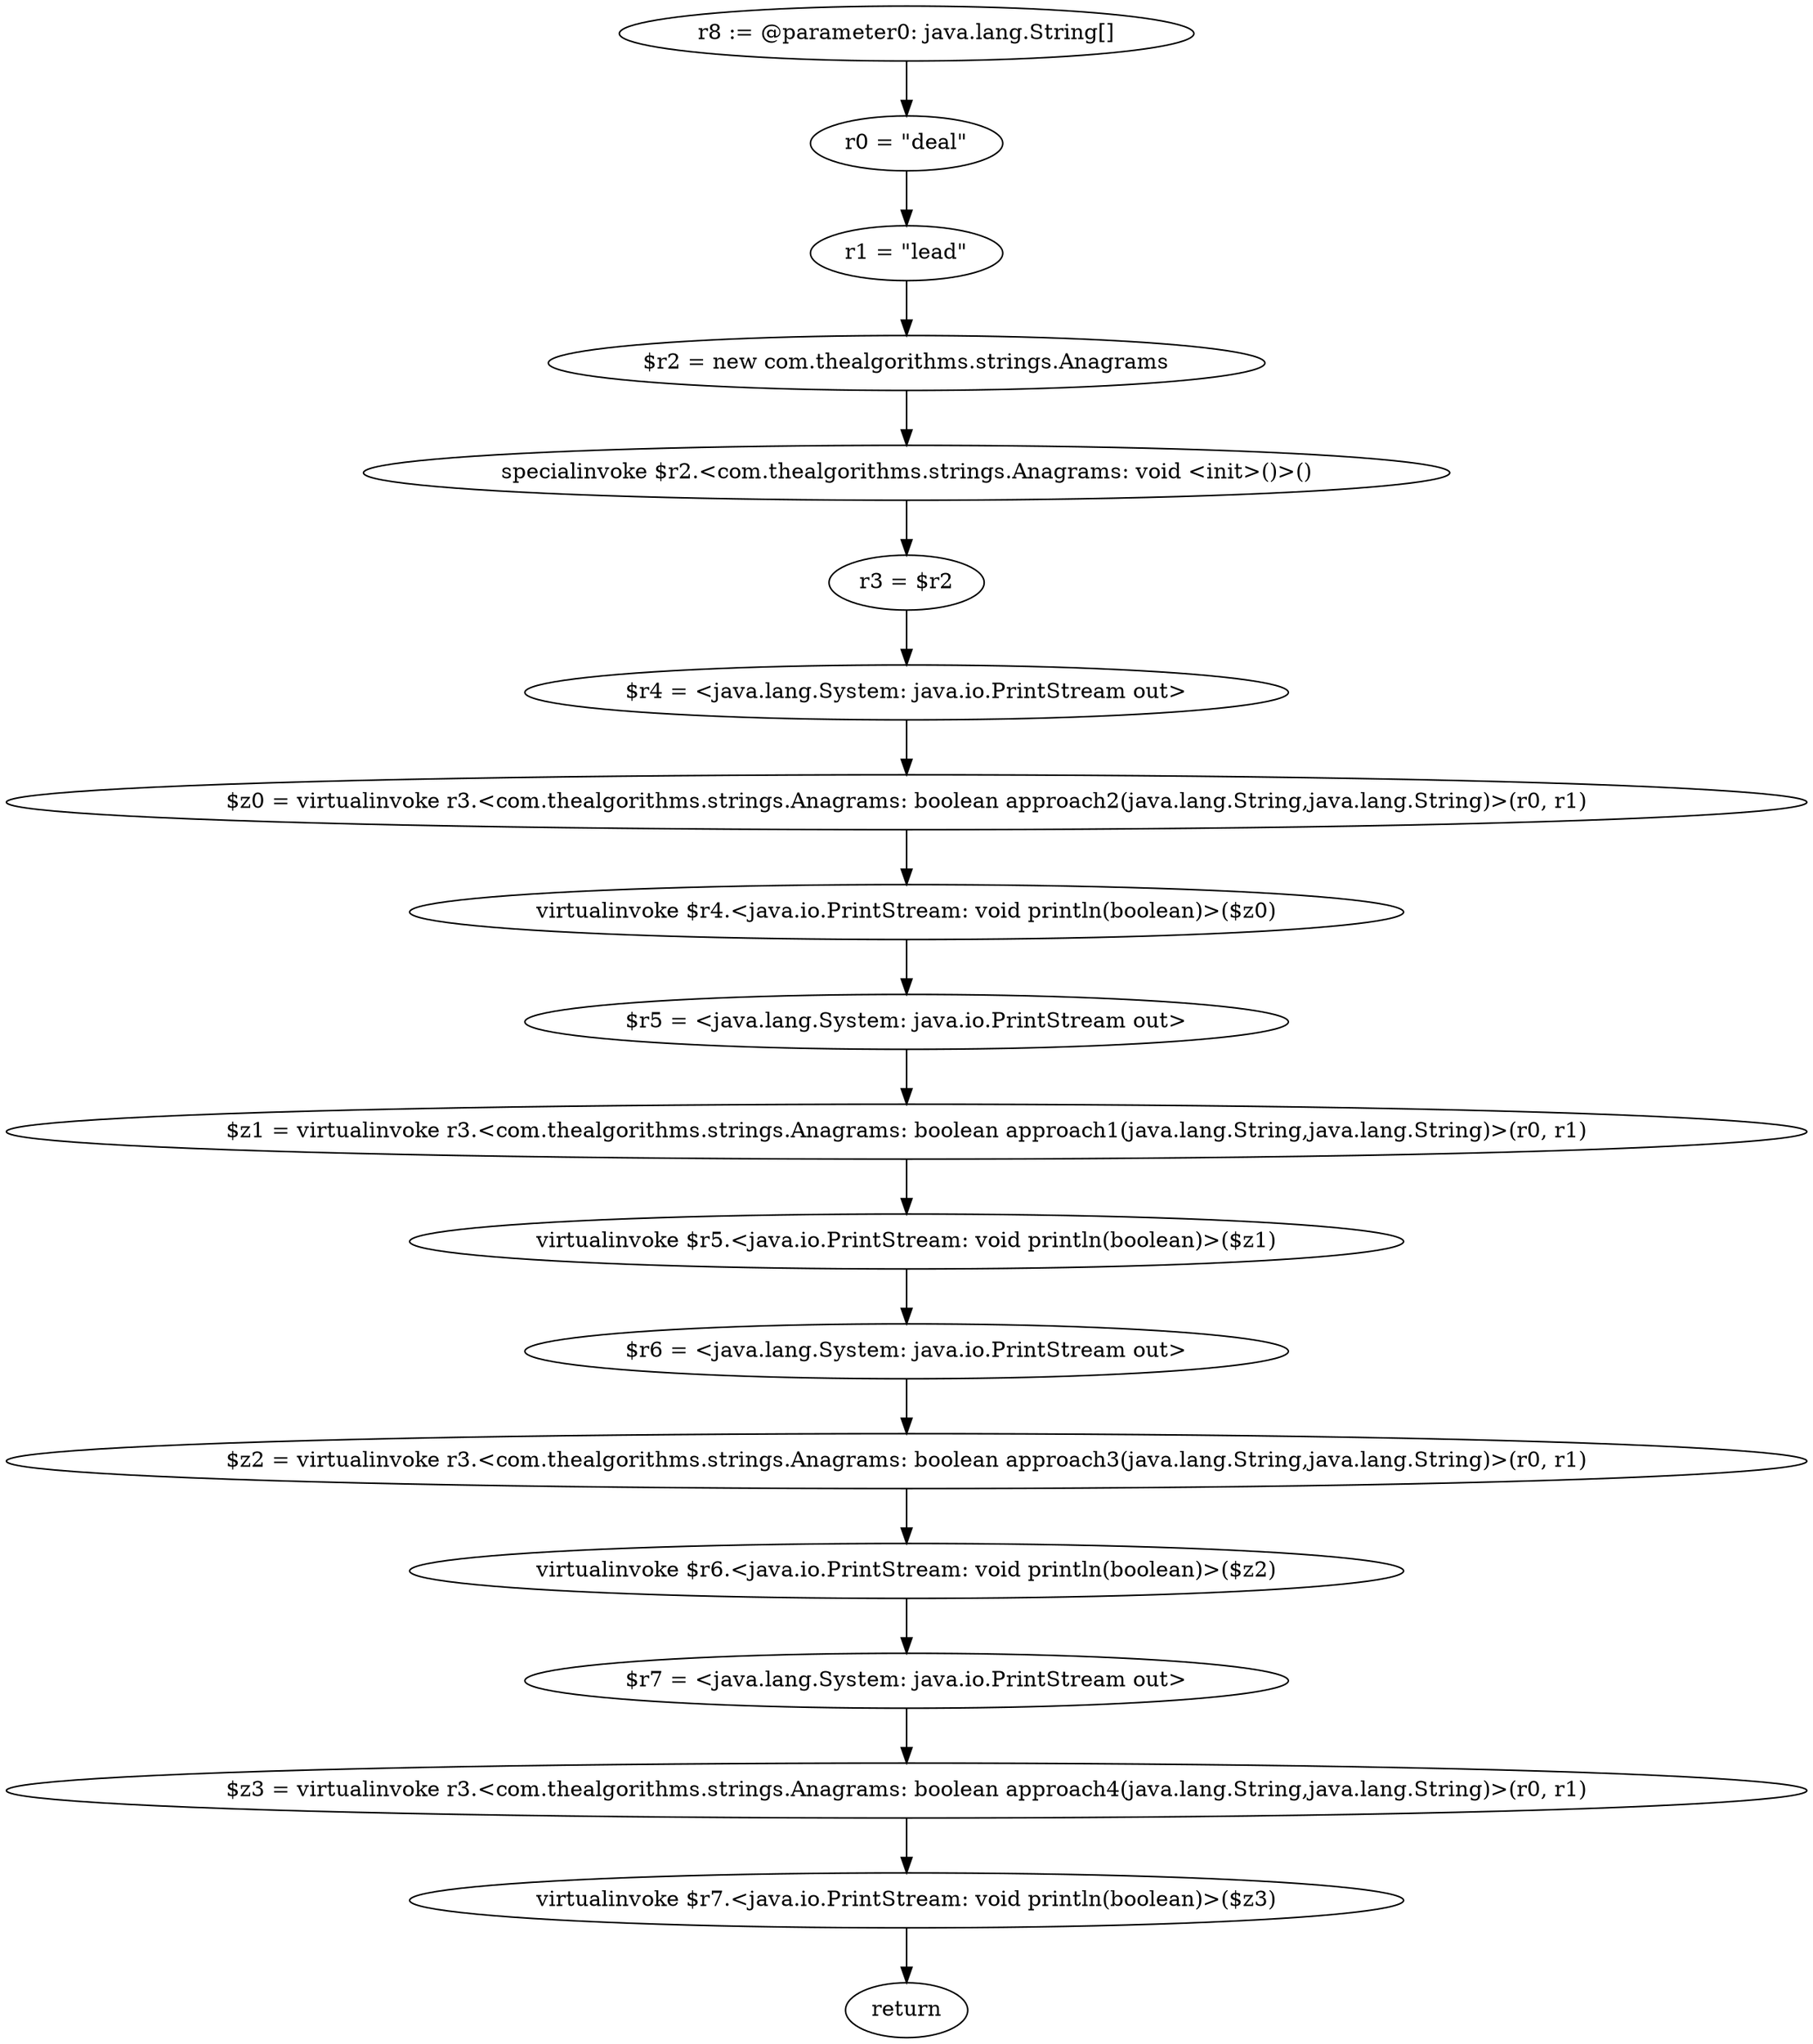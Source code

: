 digraph "unitGraph" {
    "r8 := @parameter0: java.lang.String[]"
    "r0 = \"deal\""
    "r1 = \"lead\""
    "$r2 = new com.thealgorithms.strings.Anagrams"
    "specialinvoke $r2.<com.thealgorithms.strings.Anagrams: void <init>()>()"
    "r3 = $r2"
    "$r4 = <java.lang.System: java.io.PrintStream out>"
    "$z0 = virtualinvoke r3.<com.thealgorithms.strings.Anagrams: boolean approach2(java.lang.String,java.lang.String)>(r0, r1)"
    "virtualinvoke $r4.<java.io.PrintStream: void println(boolean)>($z0)"
    "$r5 = <java.lang.System: java.io.PrintStream out>"
    "$z1 = virtualinvoke r3.<com.thealgorithms.strings.Anagrams: boolean approach1(java.lang.String,java.lang.String)>(r0, r1)"
    "virtualinvoke $r5.<java.io.PrintStream: void println(boolean)>($z1)"
    "$r6 = <java.lang.System: java.io.PrintStream out>"
    "$z2 = virtualinvoke r3.<com.thealgorithms.strings.Anagrams: boolean approach3(java.lang.String,java.lang.String)>(r0, r1)"
    "virtualinvoke $r6.<java.io.PrintStream: void println(boolean)>($z2)"
    "$r7 = <java.lang.System: java.io.PrintStream out>"
    "$z3 = virtualinvoke r3.<com.thealgorithms.strings.Anagrams: boolean approach4(java.lang.String,java.lang.String)>(r0, r1)"
    "virtualinvoke $r7.<java.io.PrintStream: void println(boolean)>($z3)"
    "return"
    "r8 := @parameter0: java.lang.String[]"->"r0 = \"deal\"";
    "r0 = \"deal\""->"r1 = \"lead\"";
    "r1 = \"lead\""->"$r2 = new com.thealgorithms.strings.Anagrams";
    "$r2 = new com.thealgorithms.strings.Anagrams"->"specialinvoke $r2.<com.thealgorithms.strings.Anagrams: void <init>()>()";
    "specialinvoke $r2.<com.thealgorithms.strings.Anagrams: void <init>()>()"->"r3 = $r2";
    "r3 = $r2"->"$r4 = <java.lang.System: java.io.PrintStream out>";
    "$r4 = <java.lang.System: java.io.PrintStream out>"->"$z0 = virtualinvoke r3.<com.thealgorithms.strings.Anagrams: boolean approach2(java.lang.String,java.lang.String)>(r0, r1)";
    "$z0 = virtualinvoke r3.<com.thealgorithms.strings.Anagrams: boolean approach2(java.lang.String,java.lang.String)>(r0, r1)"->"virtualinvoke $r4.<java.io.PrintStream: void println(boolean)>($z0)";
    "virtualinvoke $r4.<java.io.PrintStream: void println(boolean)>($z0)"->"$r5 = <java.lang.System: java.io.PrintStream out>";
    "$r5 = <java.lang.System: java.io.PrintStream out>"->"$z1 = virtualinvoke r3.<com.thealgorithms.strings.Anagrams: boolean approach1(java.lang.String,java.lang.String)>(r0, r1)";
    "$z1 = virtualinvoke r3.<com.thealgorithms.strings.Anagrams: boolean approach1(java.lang.String,java.lang.String)>(r0, r1)"->"virtualinvoke $r5.<java.io.PrintStream: void println(boolean)>($z1)";
    "virtualinvoke $r5.<java.io.PrintStream: void println(boolean)>($z1)"->"$r6 = <java.lang.System: java.io.PrintStream out>";
    "$r6 = <java.lang.System: java.io.PrintStream out>"->"$z2 = virtualinvoke r3.<com.thealgorithms.strings.Anagrams: boolean approach3(java.lang.String,java.lang.String)>(r0, r1)";
    "$z2 = virtualinvoke r3.<com.thealgorithms.strings.Anagrams: boolean approach3(java.lang.String,java.lang.String)>(r0, r1)"->"virtualinvoke $r6.<java.io.PrintStream: void println(boolean)>($z2)";
    "virtualinvoke $r6.<java.io.PrintStream: void println(boolean)>($z2)"->"$r7 = <java.lang.System: java.io.PrintStream out>";
    "$r7 = <java.lang.System: java.io.PrintStream out>"->"$z3 = virtualinvoke r3.<com.thealgorithms.strings.Anagrams: boolean approach4(java.lang.String,java.lang.String)>(r0, r1)";
    "$z3 = virtualinvoke r3.<com.thealgorithms.strings.Anagrams: boolean approach4(java.lang.String,java.lang.String)>(r0, r1)"->"virtualinvoke $r7.<java.io.PrintStream: void println(boolean)>($z3)";
    "virtualinvoke $r7.<java.io.PrintStream: void println(boolean)>($z3)"->"return";
}
